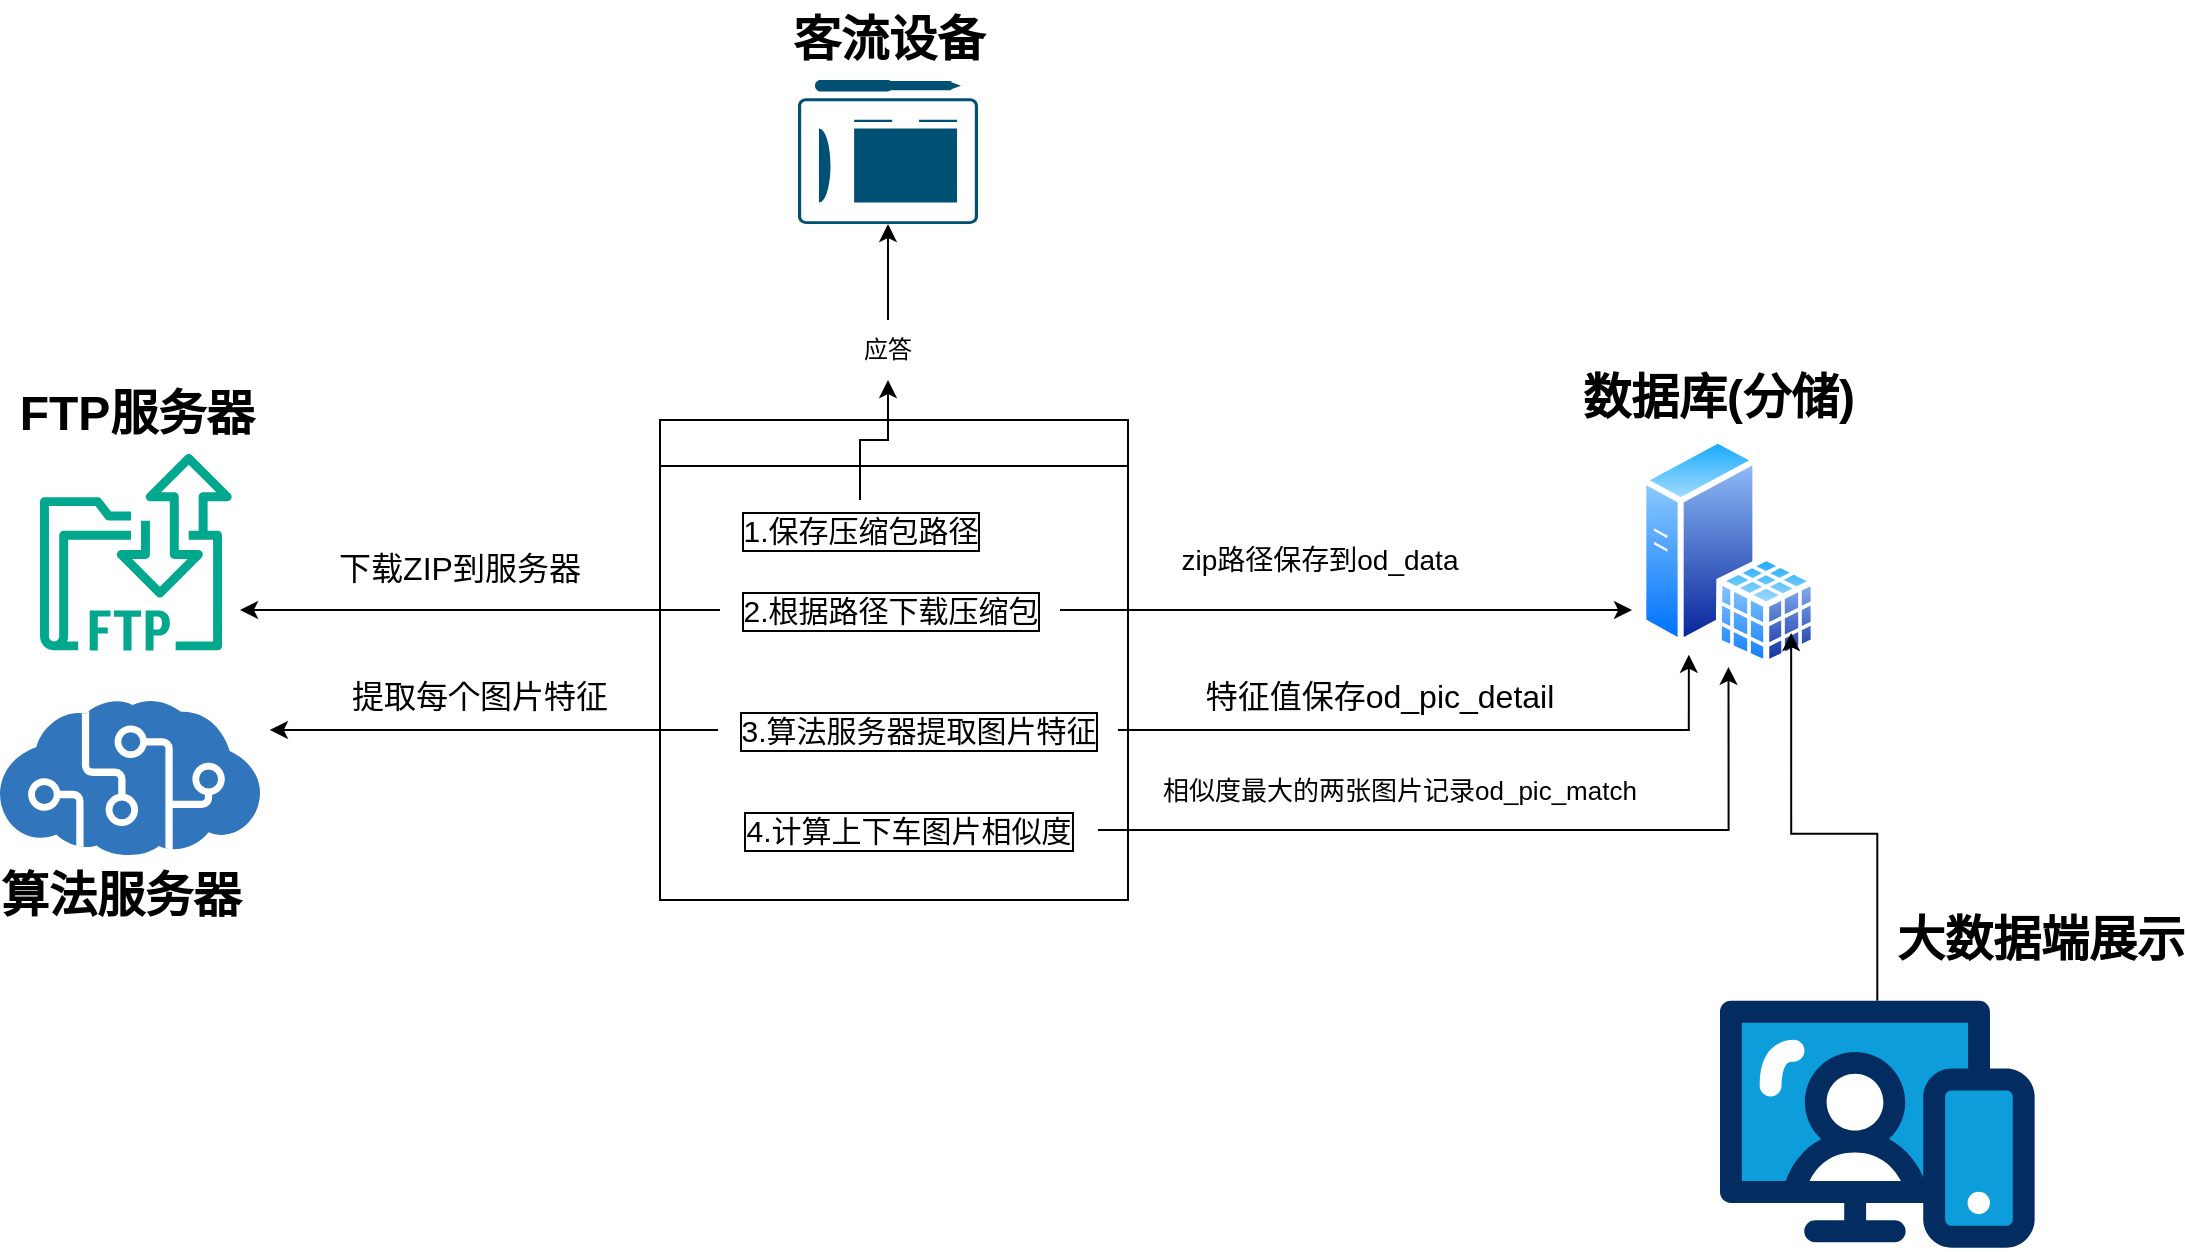 <mxfile version="22.0.4" type="github">
  <diagram name="第 1 页" id="VbRBb_So4jhRRbxiABk3">
    <mxGraphModel dx="1426" dy="759" grid="1" gridSize="10" guides="1" tooltips="1" connect="1" arrows="1" fold="1" page="1" pageScale="1" pageWidth="827" pageHeight="1169" math="0" shadow="0">
      <root>
        <mxCell id="0" />
        <mxCell id="1" parent="0" />
        <mxCell id="YQNuyJ3bd6vN9Ldf_mTz-1" value="" style="points=[[0.015,0.14,0],[0.5,0,0],[0.985,0.14,0],[1,0.57,0],[0.99,0.98,0],[0.5,1,0],[0.01,0.98,0],[0,0.57,0]];verticalLabelPosition=bottom;sketch=0;html=1;verticalAlign=top;aspect=fixed;align=center;pointerEvents=1;shape=mxgraph.cisco19.tablet;fillColor=#005073;strokeColor=none;" vertex="1" parent="1">
          <mxGeometry x="399" y="50" width="90" height="72" as="geometry" />
        </mxCell>
        <mxCell id="YQNuyJ3bd6vN9Ldf_mTz-5" value="" style="image;aspect=fixed;perimeter=ellipsePerimeter;html=1;align=center;shadow=0;dashed=0;spacingTop=3;image=img/lib/active_directory/sql_server.svg;" vertex="1" parent="1">
          <mxGeometry x="820" y="228.5" width="88.5" height="114.94" as="geometry" />
        </mxCell>
        <mxCell id="YQNuyJ3bd6vN9Ldf_mTz-9" style="edgeStyle=orthogonalEdgeStyle;rounded=0;orthogonalLoop=1;jettySize=auto;html=1;entryX=1;entryY=1;entryDx=0;entryDy=0;" edge="1" parent="1" source="YQNuyJ3bd6vN9Ldf_mTz-8" target="YQNuyJ3bd6vN9Ldf_mTz-5">
          <mxGeometry relative="1" as="geometry">
            <mxPoint x="754" y="350" as="targetPoint" />
          </mxGeometry>
        </mxCell>
        <mxCell id="YQNuyJ3bd6vN9Ldf_mTz-8" value="" style="verticalLabelPosition=bottom;aspect=fixed;html=1;shape=mxgraph.salesforce.web;" vertex="1" parent="1">
          <mxGeometry x="860" y="510" width="157.33" height="124.29" as="geometry" />
        </mxCell>
        <mxCell id="YQNuyJ3bd6vN9Ldf_mTz-10" value="" style="swimlane;whiteSpace=wrap;html=1;startSize=23;" vertex="1" parent="1">
          <mxGeometry x="330" y="220" width="234" height="240" as="geometry">
            <mxRectangle x="280" y="180" width="50" height="40" as="alternateBounds" />
          </mxGeometry>
        </mxCell>
        <mxCell id="YQNuyJ3bd6vN9Ldf_mTz-31" value="&lt;font style=&quot;font-size: 15px;&quot;&gt;1.保存压缩包路径&lt;/font&gt;" style="text;html=1;align=center;verticalAlign=middle;resizable=0;points=[];autosize=1;strokeColor=none;fillColor=none;labelBorderColor=default;" vertex="1" parent="YQNuyJ3bd6vN9Ldf_mTz-10">
          <mxGeometry x="30" y="40.0" width="140" height="30" as="geometry" />
        </mxCell>
        <mxCell id="YQNuyJ3bd6vN9Ldf_mTz-35" style="edgeStyle=orthogonalEdgeStyle;rounded=0;orthogonalLoop=1;jettySize=auto;html=1;" edge="1" parent="YQNuyJ3bd6vN9Ldf_mTz-10" source="YQNuyJ3bd6vN9Ldf_mTz-34">
          <mxGeometry relative="1" as="geometry">
            <mxPoint x="-210" y="95" as="targetPoint" />
          </mxGeometry>
        </mxCell>
        <mxCell id="YQNuyJ3bd6vN9Ldf_mTz-34" value="&lt;font style=&quot;font-size: 15px;&quot;&gt;2.根据路径下载压缩包&lt;/font&gt;" style="text;html=1;align=center;verticalAlign=middle;resizable=0;points=[];autosize=1;strokeColor=none;fillColor=none;labelBorderColor=default;" vertex="1" parent="YQNuyJ3bd6vN9Ldf_mTz-10">
          <mxGeometry x="30" y="80" width="170" height="30" as="geometry" />
        </mxCell>
        <mxCell id="YQNuyJ3bd6vN9Ldf_mTz-38" value="&lt;font style=&quot;font-size: 15px;&quot;&gt;3.算法服务器提取图片特征&lt;/font&gt;" style="text;html=1;align=center;verticalAlign=middle;resizable=0;points=[];autosize=1;strokeColor=none;fillColor=none;labelBorderColor=default;" vertex="1" parent="YQNuyJ3bd6vN9Ldf_mTz-10">
          <mxGeometry x="29" y="140" width="200" height="30" as="geometry" />
        </mxCell>
        <mxCell id="YQNuyJ3bd6vN9Ldf_mTz-51" value="&lt;font style=&quot;font-size: 15px;&quot;&gt;4.计算上下车图片相似度&lt;/font&gt;" style="text;html=1;align=center;verticalAlign=middle;resizable=0;points=[];autosize=1;strokeColor=none;fillColor=none;labelBorderColor=default;" vertex="1" parent="YQNuyJ3bd6vN9Ldf_mTz-10">
          <mxGeometry x="29" y="190" width="190" height="30" as="geometry" />
        </mxCell>
        <mxCell id="YQNuyJ3bd6vN9Ldf_mTz-18" value="客流设备" style="text;strokeColor=none;fillColor=none;html=1;fontSize=24;fontStyle=1;verticalAlign=middle;align=center;" vertex="1" parent="1">
          <mxGeometry x="394" y="10" width="100" height="40" as="geometry" />
        </mxCell>
        <mxCell id="YQNuyJ3bd6vN9Ldf_mTz-21" value="数据库(分储)" style="text;strokeColor=none;fillColor=none;html=1;fontSize=24;fontStyle=1;verticalAlign=middle;align=center;" vertex="1" parent="1">
          <mxGeometry x="808.5" y="188.5" width="100" height="40" as="geometry" />
        </mxCell>
        <mxCell id="YQNuyJ3bd6vN9Ldf_mTz-22" value="大数据端展示" style="text;strokeColor=none;fillColor=none;html=1;fontSize=24;fontStyle=1;verticalAlign=middle;align=center;" vertex="1" parent="1">
          <mxGeometry x="970" y="460" width="100" height="40" as="geometry" />
        </mxCell>
        <mxCell id="YQNuyJ3bd6vN9Ldf_mTz-23" value="" style="sketch=0;outlineConnect=0;fontColor=#232F3E;gradientColor=none;fillColor=#01A88D;strokeColor=none;dashed=0;verticalLabelPosition=bottom;verticalAlign=top;align=center;html=1;fontSize=12;fontStyle=0;aspect=fixed;shape=mxgraph.aws4.transfer_for_ftp_resource;" vertex="1" parent="1">
          <mxGeometry x="20" y="236.7" width="96" height="98.53" as="geometry" />
        </mxCell>
        <mxCell id="YQNuyJ3bd6vN9Ldf_mTz-28" value="&lt;span style=&quot;font-size: 16px;&quot;&gt;下载ZIP到服务器&lt;/span&gt;" style="text;html=1;strokeColor=none;fillColor=none;align=center;verticalAlign=middle;whiteSpace=wrap;rounded=0;" vertex="1" parent="1">
          <mxGeometry x="160" y="279.17" width="140" height="30" as="geometry" />
        </mxCell>
        <mxCell id="YQNuyJ3bd6vN9Ldf_mTz-33" value="" style="edgeStyle=orthogonalEdgeStyle;rounded=0;orthogonalLoop=1;jettySize=auto;html=1;" edge="1" parent="1" source="YQNuyJ3bd6vN9Ldf_mTz-30" target="YQNuyJ3bd6vN9Ldf_mTz-1">
          <mxGeometry relative="1" as="geometry" />
        </mxCell>
        <mxCell id="YQNuyJ3bd6vN9Ldf_mTz-30" value="应答" style="text;html=1;strokeColor=none;fillColor=none;align=center;verticalAlign=middle;whiteSpace=wrap;rounded=0;" vertex="1" parent="1">
          <mxGeometry x="414" y="170" width="60" height="30" as="geometry" />
        </mxCell>
        <mxCell id="YQNuyJ3bd6vN9Ldf_mTz-32" value="" style="edgeStyle=orthogonalEdgeStyle;rounded=0;orthogonalLoop=1;jettySize=auto;html=1;" edge="1" parent="1" source="YQNuyJ3bd6vN9Ldf_mTz-31" target="YQNuyJ3bd6vN9Ldf_mTz-30">
          <mxGeometry relative="1" as="geometry" />
        </mxCell>
        <mxCell id="YQNuyJ3bd6vN9Ldf_mTz-37" value="&lt;font style=&quot;font-size: 14px;&quot;&gt;zip路径保存到od_data&lt;/font&gt;" style="text;html=1;strokeColor=none;fillColor=none;align=center;verticalAlign=middle;whiteSpace=wrap;rounded=0;" vertex="1" parent="1">
          <mxGeometry x="540" y="279.17" width="240" height="20.83" as="geometry" />
        </mxCell>
        <mxCell id="YQNuyJ3bd6vN9Ldf_mTz-41" value="" style="image;sketch=0;aspect=fixed;html=1;points=[];align=center;fontSize=12;image=img/lib/mscae/Cognitive_Services.svg;" vertex="1" parent="1">
          <mxGeometry y="360" width="130" height="78" as="geometry" />
        </mxCell>
        <mxCell id="YQNuyJ3bd6vN9Ldf_mTz-42" style="edgeStyle=orthogonalEdgeStyle;rounded=0;orthogonalLoop=1;jettySize=auto;html=1;entryX=1.038;entryY=0.192;entryDx=0;entryDy=0;entryPerimeter=0;" edge="1" parent="1" source="YQNuyJ3bd6vN9Ldf_mTz-38" target="YQNuyJ3bd6vN9Ldf_mTz-41">
          <mxGeometry relative="1" as="geometry" />
        </mxCell>
        <mxCell id="YQNuyJ3bd6vN9Ldf_mTz-43" value="&lt;span style=&quot;font-size: 16px;&quot;&gt;提取每个图片特征&lt;/span&gt;" style="text;html=1;strokeColor=none;fillColor=none;align=center;verticalAlign=middle;whiteSpace=wrap;rounded=0;" vertex="1" parent="1">
          <mxGeometry x="170" y="343.44" width="140" height="30" as="geometry" />
        </mxCell>
        <mxCell id="YQNuyJ3bd6vN9Ldf_mTz-44" style="edgeStyle=orthogonalEdgeStyle;rounded=0;orthogonalLoop=1;jettySize=auto;html=1;entryX=0.25;entryY=1;entryDx=0;entryDy=0;" edge="1" parent="1" source="YQNuyJ3bd6vN9Ldf_mTz-38" target="YQNuyJ3bd6vN9Ldf_mTz-5">
          <mxGeometry relative="1" as="geometry" />
        </mxCell>
        <mxCell id="YQNuyJ3bd6vN9Ldf_mTz-45" value="&lt;span style=&quot;font-size: 16px;&quot;&gt;特征值保存od_pic_detail&lt;/span&gt;" style="text;html=1;strokeColor=none;fillColor=none;align=center;verticalAlign=middle;whiteSpace=wrap;rounded=0;" vertex="1" parent="1">
          <mxGeometry x="570" y="343.44" width="240" height="30" as="geometry" />
        </mxCell>
        <mxCell id="YQNuyJ3bd6vN9Ldf_mTz-48" value="FTP服务器" style="text;strokeColor=none;fillColor=none;html=1;fontSize=24;fontStyle=1;verticalAlign=middle;align=center;" vertex="1" parent="1">
          <mxGeometry x="18" y="196.7" width="100" height="40" as="geometry" />
        </mxCell>
        <mxCell id="YQNuyJ3bd6vN9Ldf_mTz-49" value="算法服务器" style="text;strokeColor=none;fillColor=none;html=1;fontSize=24;fontStyle=1;verticalAlign=middle;align=center;" vertex="1" parent="1">
          <mxGeometry x="10" y="438" width="100" height="40" as="geometry" />
        </mxCell>
        <mxCell id="YQNuyJ3bd6vN9Ldf_mTz-46" style="edgeStyle=orthogonalEdgeStyle;rounded=0;orthogonalLoop=1;jettySize=auto;html=1;entryX=-0.045;entryY=0.753;entryDx=0;entryDy=0;entryPerimeter=0;" edge="1" parent="1" source="YQNuyJ3bd6vN9Ldf_mTz-34" target="YQNuyJ3bd6vN9Ldf_mTz-5">
          <mxGeometry relative="1" as="geometry">
            <mxPoint x="710" y="315" as="targetPoint" />
          </mxGeometry>
        </mxCell>
        <mxCell id="YQNuyJ3bd6vN9Ldf_mTz-55" style="edgeStyle=orthogonalEdgeStyle;rounded=0;orthogonalLoop=1;jettySize=auto;html=1;entryX=0.5;entryY=1;entryDx=0;entryDy=0;" edge="1" parent="1" source="YQNuyJ3bd6vN9Ldf_mTz-51" target="YQNuyJ3bd6vN9Ldf_mTz-5">
          <mxGeometry relative="1" as="geometry" />
        </mxCell>
        <mxCell id="YQNuyJ3bd6vN9Ldf_mTz-56" value="&lt;font style=&quot;font-size: 13px;&quot;&gt;相似度最大的两张图片记录od_pic_match&lt;/font&gt;" style="text;html=1;strokeColor=none;fillColor=none;align=center;verticalAlign=middle;whiteSpace=wrap;rounded=0;" vertex="1" parent="1">
          <mxGeometry x="580" y="390" width="240" height="30" as="geometry" />
        </mxCell>
      </root>
    </mxGraphModel>
  </diagram>
</mxfile>
